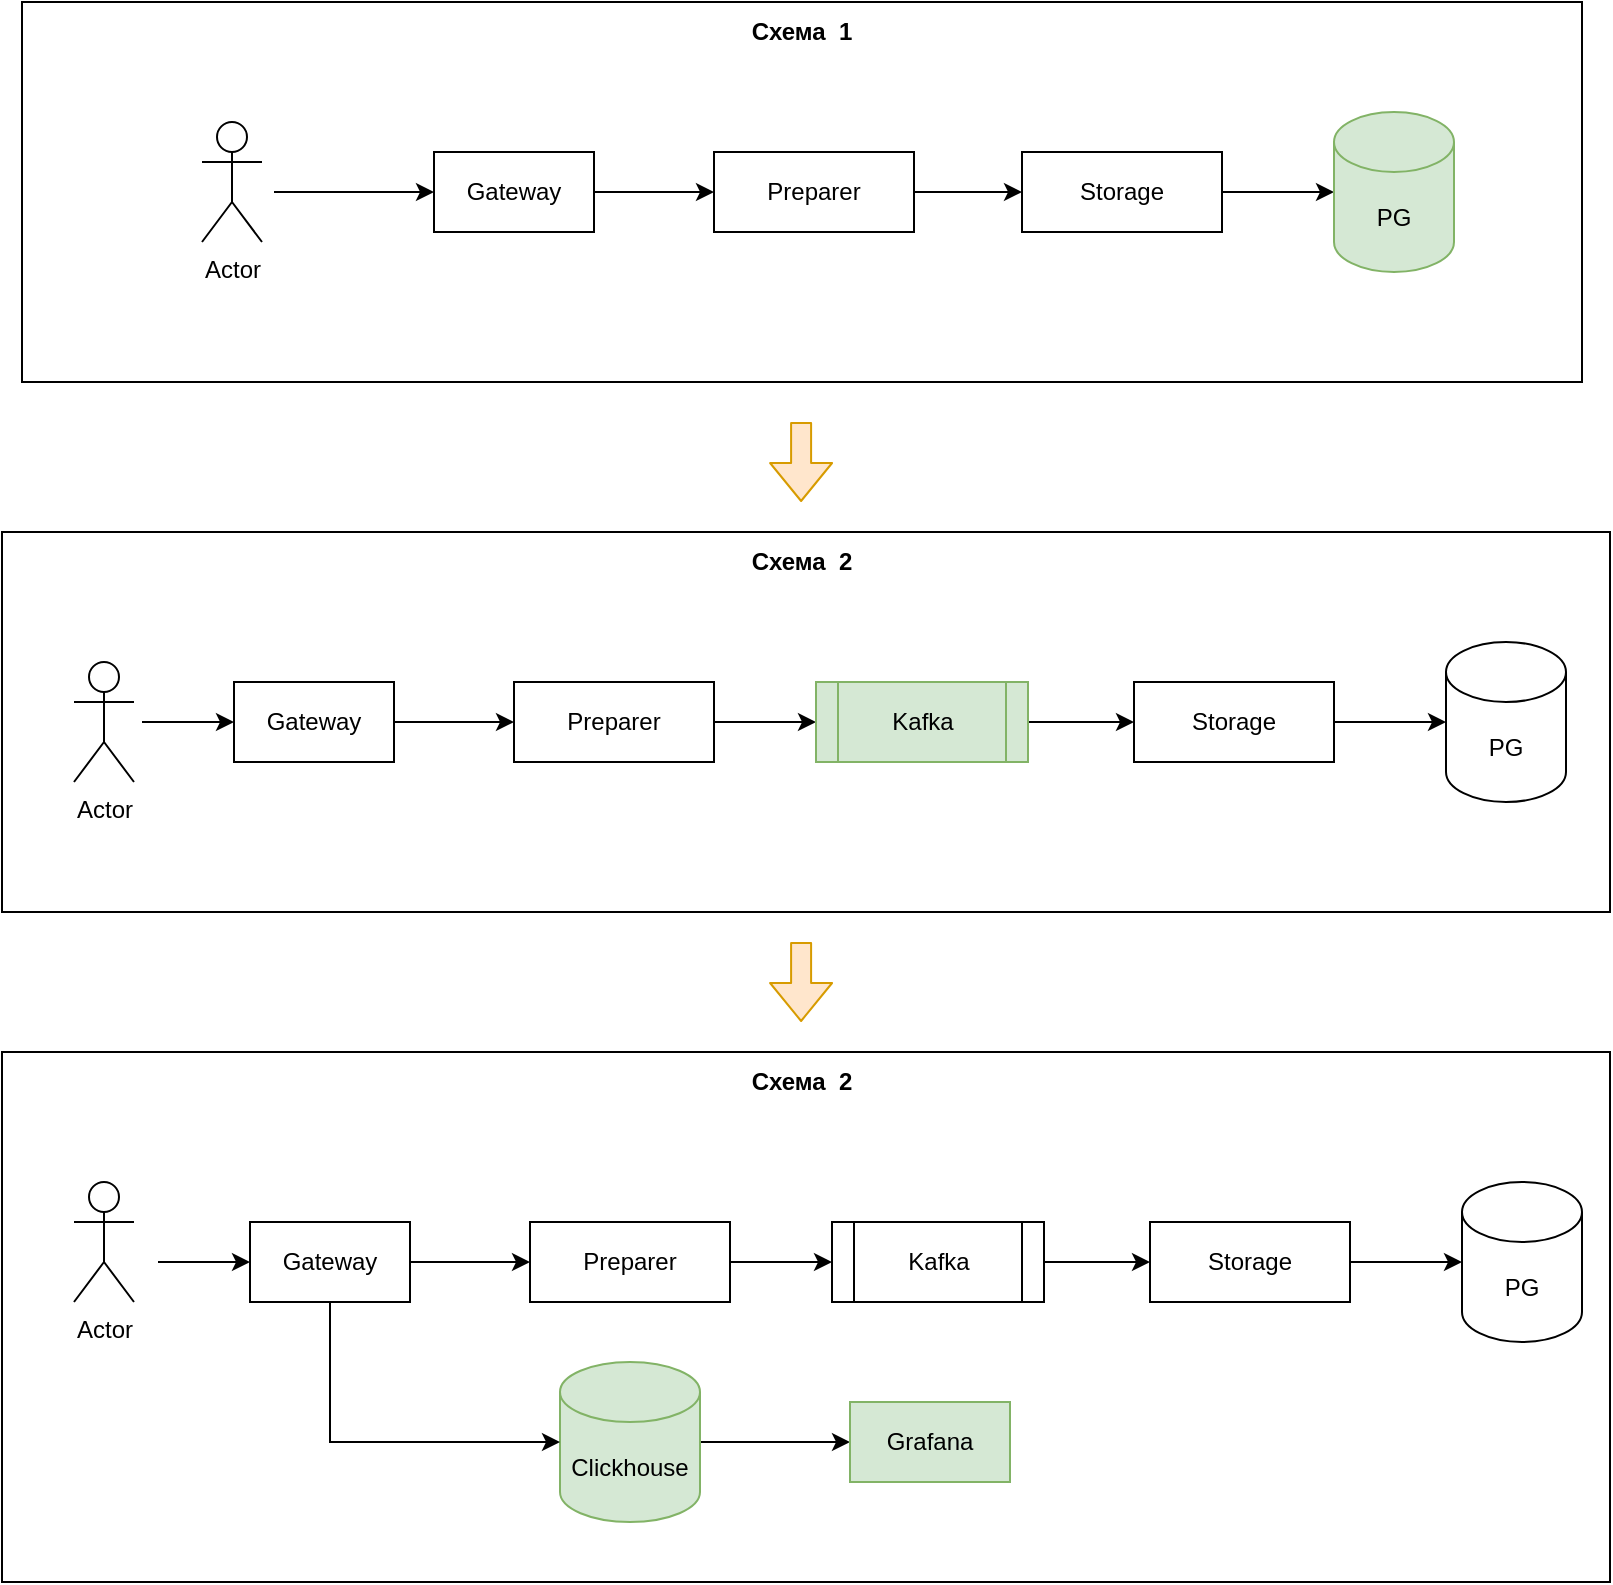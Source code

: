 <mxfile>
    <diagram id="WbkRMK6g66Q1N7lcUmeP" name="Страница 1">
        <mxGraphModel dx="1123" dy="666" grid="1" gridSize="10" guides="1" tooltips="1" connect="1" arrows="1" fold="1" page="1" pageScale="1" pageWidth="827" pageHeight="1169" math="0" shadow="0">
            <root>
                <mxCell id="0"/>
                <mxCell id="1" parent="0"/>
                <mxCell id="9" value="" style="rounded=0;whiteSpace=wrap;html=1;" vertex="1" parent="1">
                    <mxGeometry x="10" y="565" width="804" height="265" as="geometry"/>
                </mxCell>
                <mxCell id="10" value="Схема&amp;nbsp; 2" style="text;html=1;strokeColor=none;fillColor=none;align=center;verticalAlign=middle;whiteSpace=wrap;rounded=0;fontStyle=1" vertex="1" parent="1">
                    <mxGeometry x="380" y="565" width="60" height="30" as="geometry"/>
                </mxCell>
                <mxCell id="11" value="" style="shape=flexArrow;endArrow=classic;html=1;fillColor=#ffe6cc;strokeColor=#d79b00;" edge="1" parent="1">
                    <mxGeometry width="50" height="50" relative="1" as="geometry">
                        <mxPoint x="409.55" y="510" as="sourcePoint"/>
                        <mxPoint x="409.55" y="550" as="targetPoint"/>
                    </mxGeometry>
                </mxCell>
                <mxCell id="6" value="" style="rounded=0;whiteSpace=wrap;html=1;" vertex="1" parent="1">
                    <mxGeometry x="10" y="305" width="804" height="190" as="geometry"/>
                </mxCell>
                <mxCell id="2" value="" style="rounded=0;whiteSpace=wrap;html=1;" vertex="1" parent="1">
                    <mxGeometry x="20" y="40" width="780" height="190" as="geometry"/>
                </mxCell>
                <mxCell id="YHBQQxCtcrKd9iM9PLtc-21" style="edgeStyle=orthogonalEdgeStyle;rounded=0;orthogonalLoop=1;jettySize=auto;html=1;" parent="1" source="YHBQQxCtcrKd9iM9PLtc-18" target="YHBQQxCtcrKd9iM9PLtc-20" edge="1">
                    <mxGeometry relative="1" as="geometry"/>
                </mxCell>
                <mxCell id="YHBQQxCtcrKd9iM9PLtc-18" value="Gateway" style="rounded=0;whiteSpace=wrap;html=1;" parent="1" vertex="1">
                    <mxGeometry x="226" y="115" width="80" height="40" as="geometry"/>
                </mxCell>
                <mxCell id="YHBQQxCtcrKd9iM9PLtc-19" value="" style="endArrow=classic;html=1;rounded=0;entryX=0;entryY=0.5;entryDx=0;entryDy=0;" parent="1" target="YHBQQxCtcrKd9iM9PLtc-18" edge="1">
                    <mxGeometry width="50" height="50" relative="1" as="geometry">
                        <mxPoint x="146" y="135" as="sourcePoint"/>
                        <mxPoint x="206" y="135" as="targetPoint"/>
                    </mxGeometry>
                </mxCell>
                <mxCell id="YHBQQxCtcrKd9iM9PLtc-23" style="edgeStyle=orthogonalEdgeStyle;rounded=0;orthogonalLoop=1;jettySize=auto;html=1;entryX=0;entryY=0.5;entryDx=0;entryDy=0;" parent="1" source="YHBQQxCtcrKd9iM9PLtc-20" target="YHBQQxCtcrKd9iM9PLtc-22" edge="1">
                    <mxGeometry relative="1" as="geometry"/>
                </mxCell>
                <mxCell id="YHBQQxCtcrKd9iM9PLtc-20" value="Preparer" style="rounded=0;whiteSpace=wrap;html=1;" parent="1" vertex="1">
                    <mxGeometry x="366" y="115" width="100" height="40" as="geometry"/>
                </mxCell>
                <mxCell id="YHBQQxCtcrKd9iM9PLtc-25" style="edgeStyle=orthogonalEdgeStyle;rounded=0;orthogonalLoop=1;jettySize=auto;html=1;entryX=0;entryY=0.5;entryDx=0;entryDy=0;entryPerimeter=0;" parent="1" source="YHBQQxCtcrKd9iM9PLtc-22" target="YHBQQxCtcrKd9iM9PLtc-24" edge="1">
                    <mxGeometry relative="1" as="geometry"/>
                </mxCell>
                <mxCell id="YHBQQxCtcrKd9iM9PLtc-22" value="Storage" style="rounded=0;whiteSpace=wrap;html=1;" parent="1" vertex="1">
                    <mxGeometry x="520" y="115" width="100" height="40" as="geometry"/>
                </mxCell>
                <mxCell id="YHBQQxCtcrKd9iM9PLtc-24" value="PG" style="shape=cylinder3;whiteSpace=wrap;html=1;boundedLbl=1;backgroundOutline=1;size=15;fillColor=#d5e8d4;strokeColor=#82b366;" parent="1" vertex="1">
                    <mxGeometry x="676" y="95" width="60" height="80" as="geometry"/>
                </mxCell>
                <mxCell id="YHBQQxCtcrKd9iM9PLtc-32" style="edgeStyle=orthogonalEdgeStyle;rounded=0;orthogonalLoop=1;jettySize=auto;html=1;" parent="1" source="YHBQQxCtcrKd9iM9PLtc-33" target="YHBQQxCtcrKd9iM9PLtc-36" edge="1">
                    <mxGeometry relative="1" as="geometry"/>
                </mxCell>
                <mxCell id="YHBQQxCtcrKd9iM9PLtc-33" value="Gateway" style="rounded=0;whiteSpace=wrap;html=1;" parent="1" vertex="1">
                    <mxGeometry x="126" y="380" width="80" height="40" as="geometry"/>
                </mxCell>
                <mxCell id="YHBQQxCtcrKd9iM9PLtc-34" value="" style="endArrow=classic;html=1;rounded=0;entryX=0;entryY=0.5;entryDx=0;entryDy=0;" parent="1" target="YHBQQxCtcrKd9iM9PLtc-33" edge="1">
                    <mxGeometry width="50" height="50" relative="1" as="geometry">
                        <mxPoint x="80" y="400" as="sourcePoint"/>
                        <mxPoint x="106" y="400" as="targetPoint"/>
                    </mxGeometry>
                </mxCell>
                <mxCell id="YHBQQxCtcrKd9iM9PLtc-42" style="edgeStyle=orthogonalEdgeStyle;rounded=0;orthogonalLoop=1;jettySize=auto;html=1;entryX=0;entryY=0.5;entryDx=0;entryDy=0;" parent="1" source="YHBQQxCtcrKd9iM9PLtc-36" target="YHBQQxCtcrKd9iM9PLtc-41" edge="1">
                    <mxGeometry relative="1" as="geometry"/>
                </mxCell>
                <mxCell id="YHBQQxCtcrKd9iM9PLtc-36" value="Preparer" style="rounded=0;whiteSpace=wrap;html=1;" parent="1" vertex="1">
                    <mxGeometry x="266" y="380" width="100" height="40" as="geometry"/>
                </mxCell>
                <mxCell id="YHBQQxCtcrKd9iM9PLtc-37" style="edgeStyle=orthogonalEdgeStyle;rounded=0;orthogonalLoop=1;jettySize=auto;html=1;entryX=0;entryY=0.5;entryDx=0;entryDy=0;entryPerimeter=0;" parent="1" source="YHBQQxCtcrKd9iM9PLtc-38" target="YHBQQxCtcrKd9iM9PLtc-39" edge="1">
                    <mxGeometry relative="1" as="geometry"/>
                </mxCell>
                <mxCell id="YHBQQxCtcrKd9iM9PLtc-38" value="Storage" style="rounded=0;whiteSpace=wrap;html=1;" parent="1" vertex="1">
                    <mxGeometry x="576" y="380" width="100" height="40" as="geometry"/>
                </mxCell>
                <mxCell id="YHBQQxCtcrKd9iM9PLtc-39" value="PG" style="shape=cylinder3;whiteSpace=wrap;html=1;boundedLbl=1;backgroundOutline=1;size=15;" parent="1" vertex="1">
                    <mxGeometry x="732" y="360" width="60" height="80" as="geometry"/>
                </mxCell>
                <mxCell id="YHBQQxCtcrKd9iM9PLtc-43" style="edgeStyle=orthogonalEdgeStyle;rounded=0;orthogonalLoop=1;jettySize=auto;html=1;entryX=0;entryY=0.5;entryDx=0;entryDy=0;" parent="1" source="YHBQQxCtcrKd9iM9PLtc-41" target="YHBQQxCtcrKd9iM9PLtc-38" edge="1">
                    <mxGeometry relative="1" as="geometry"/>
                </mxCell>
                <mxCell id="YHBQQxCtcrKd9iM9PLtc-41" value="Kafka" style="shape=process;whiteSpace=wrap;html=1;backgroundOutline=1;fillColor=#d5e8d4;strokeColor=#82b366;" parent="1" vertex="1">
                    <mxGeometry x="417" y="380" width="106" height="40" as="geometry"/>
                </mxCell>
                <mxCell id="YHBQQxCtcrKd9iM9PLtc-44" style="edgeStyle=orthogonalEdgeStyle;rounded=0;orthogonalLoop=1;jettySize=auto;html=1;" parent="1" source="YHBQQxCtcrKd9iM9PLtc-45" target="YHBQQxCtcrKd9iM9PLtc-48" edge="1">
                    <mxGeometry relative="1" as="geometry"/>
                </mxCell>
                <mxCell id="YHBQQxCtcrKd9iM9PLtc-45" value="Gateway" style="rounded=0;whiteSpace=wrap;html=1;" parent="1" vertex="1">
                    <mxGeometry x="134" y="650" width="80" height="40" as="geometry"/>
                </mxCell>
                <mxCell id="YHBQQxCtcrKd9iM9PLtc-46" value="" style="endArrow=classic;html=1;rounded=0;entryX=0;entryY=0.5;entryDx=0;entryDy=0;" parent="1" target="YHBQQxCtcrKd9iM9PLtc-45" edge="1">
                    <mxGeometry width="50" height="50" relative="1" as="geometry">
                        <mxPoint x="88" y="670" as="sourcePoint"/>
                        <mxPoint x="114" y="670" as="targetPoint"/>
                    </mxGeometry>
                </mxCell>
                <mxCell id="YHBQQxCtcrKd9iM9PLtc-47" style="edgeStyle=orthogonalEdgeStyle;rounded=0;orthogonalLoop=1;jettySize=auto;html=1;entryX=0;entryY=0.5;entryDx=0;entryDy=0;" parent="1" source="YHBQQxCtcrKd9iM9PLtc-48" target="YHBQQxCtcrKd9iM9PLtc-53" edge="1">
                    <mxGeometry relative="1" as="geometry"/>
                </mxCell>
                <mxCell id="YHBQQxCtcrKd9iM9PLtc-48" value="Preparer" style="rounded=0;whiteSpace=wrap;html=1;" parent="1" vertex="1">
                    <mxGeometry x="274" y="650" width="100" height="40" as="geometry"/>
                </mxCell>
                <mxCell id="YHBQQxCtcrKd9iM9PLtc-49" style="edgeStyle=orthogonalEdgeStyle;rounded=0;orthogonalLoop=1;jettySize=auto;html=1;entryX=0;entryY=0.5;entryDx=0;entryDy=0;entryPerimeter=0;" parent="1" source="YHBQQxCtcrKd9iM9PLtc-50" target="YHBQQxCtcrKd9iM9PLtc-51" edge="1">
                    <mxGeometry relative="1" as="geometry"/>
                </mxCell>
                <mxCell id="YHBQQxCtcrKd9iM9PLtc-50" value="Storage" style="rounded=0;whiteSpace=wrap;html=1;" parent="1" vertex="1">
                    <mxGeometry x="584" y="650" width="100" height="40" as="geometry"/>
                </mxCell>
                <mxCell id="YHBQQxCtcrKd9iM9PLtc-51" value="PG" style="shape=cylinder3;whiteSpace=wrap;html=1;boundedLbl=1;backgroundOutline=1;size=15;" parent="1" vertex="1">
                    <mxGeometry x="740" y="630" width="60" height="80" as="geometry"/>
                </mxCell>
                <mxCell id="YHBQQxCtcrKd9iM9PLtc-52" style="edgeStyle=orthogonalEdgeStyle;rounded=0;orthogonalLoop=1;jettySize=auto;html=1;entryX=0;entryY=0.5;entryDx=0;entryDy=0;" parent="1" source="YHBQQxCtcrKd9iM9PLtc-53" target="YHBQQxCtcrKd9iM9PLtc-50" edge="1">
                    <mxGeometry relative="1" as="geometry"/>
                </mxCell>
                <mxCell id="YHBQQxCtcrKd9iM9PLtc-53" value="Kafka" style="shape=process;whiteSpace=wrap;html=1;backgroundOutline=1;" parent="1" vertex="1">
                    <mxGeometry x="425" y="650" width="106" height="40" as="geometry"/>
                </mxCell>
                <mxCell id="YHBQQxCtcrKd9iM9PLtc-60" style="edgeStyle=orthogonalEdgeStyle;rounded=0;orthogonalLoop=1;jettySize=auto;html=1;entryX=0;entryY=0.5;entryDx=0;entryDy=0;" parent="1" source="YHBQQxCtcrKd9iM9PLtc-54" target="YHBQQxCtcrKd9iM9PLtc-57" edge="1">
                    <mxGeometry relative="1" as="geometry"/>
                </mxCell>
                <mxCell id="YHBQQxCtcrKd9iM9PLtc-54" value="Clickhouse" style="shape=cylinder3;whiteSpace=wrap;html=1;boundedLbl=1;backgroundOutline=1;size=15;fillColor=#d5e8d4;strokeColor=#82b366;" parent="1" vertex="1">
                    <mxGeometry x="289" y="720" width="70" height="80" as="geometry"/>
                </mxCell>
                <mxCell id="YHBQQxCtcrKd9iM9PLtc-55" style="edgeStyle=orthogonalEdgeStyle;rounded=0;orthogonalLoop=1;jettySize=auto;html=1;entryX=0;entryY=0.5;entryDx=0;entryDy=0;entryPerimeter=0;exitX=0.5;exitY=1;exitDx=0;exitDy=0;" parent="1" source="YHBQQxCtcrKd9iM9PLtc-45" target="YHBQQxCtcrKd9iM9PLtc-54" edge="1">
                    <mxGeometry relative="1" as="geometry">
                        <mxPoint x="384" y="750" as="sourcePoint"/>
                    </mxGeometry>
                </mxCell>
                <mxCell id="YHBQQxCtcrKd9iM9PLtc-57" value="Grafana" style="rounded=0;whiteSpace=wrap;html=1;fillColor=#d5e8d4;strokeColor=#82b366;" parent="1" vertex="1">
                    <mxGeometry x="434" y="740" width="80" height="40" as="geometry"/>
                </mxCell>
                <mxCell id="YHBQQxCtcrKd9iM9PLtc-61" value="Actor" style="shape=umlActor;verticalLabelPosition=bottom;verticalAlign=top;html=1;outlineConnect=0;" parent="1" vertex="1">
                    <mxGeometry x="46" y="630" width="30" height="60" as="geometry"/>
                </mxCell>
                <mxCell id="3" value="Схема&amp;nbsp; 1" style="text;html=1;strokeColor=none;fillColor=none;align=center;verticalAlign=middle;whiteSpace=wrap;rounded=0;fontStyle=1" vertex="1" parent="1">
                    <mxGeometry x="380" y="40" width="60" height="30" as="geometry"/>
                </mxCell>
                <mxCell id="4" value="Actor" style="shape=umlActor;verticalLabelPosition=bottom;verticalAlign=top;html=1;outlineConnect=0;" vertex="1" parent="1">
                    <mxGeometry x="110" y="100" width="30" height="60" as="geometry"/>
                </mxCell>
                <mxCell id="5" value="" style="shape=flexArrow;endArrow=classic;html=1;fillColor=#ffe6cc;strokeColor=#d79b00;" edge="1" parent="1">
                    <mxGeometry width="50" height="50" relative="1" as="geometry">
                        <mxPoint x="409.55" y="250" as="sourcePoint"/>
                        <mxPoint x="409.55" y="290" as="targetPoint"/>
                    </mxGeometry>
                </mxCell>
                <mxCell id="7" value="Actor" style="shape=umlActor;verticalLabelPosition=bottom;verticalAlign=top;html=1;outlineConnect=0;" vertex="1" parent="1">
                    <mxGeometry x="46" y="370" width="30" height="60" as="geometry"/>
                </mxCell>
                <mxCell id="8" value="Схема&amp;nbsp; 2" style="text;html=1;strokeColor=none;fillColor=none;align=center;verticalAlign=middle;whiteSpace=wrap;rounded=0;fontStyle=1" vertex="1" parent="1">
                    <mxGeometry x="380" y="305" width="60" height="30" as="geometry"/>
                </mxCell>
            </root>
        </mxGraphModel>
    </diagram>
</mxfile>